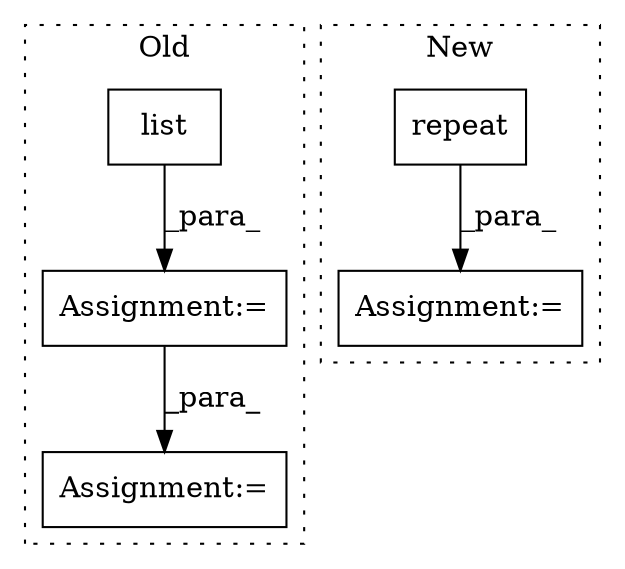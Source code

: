 digraph G {
subgraph cluster0 {
1 [label="list" a="32" s="486,506" l="5,1" shape="box"];
3 [label="Assignment:=" a="7" s="485" l="1" shape="box"];
5 [label="Assignment:=" a="7" s="570,638" l="53,2" shape="box"];
label = "Old";
style="dotted";
}
subgraph cluster1 {
2 [label="repeat" a="32" s="383,422" l="7,1" shape="box"];
4 [label="Assignment:=" a="7" s="376" l="1" shape="box"];
label = "New";
style="dotted";
}
1 -> 3 [label="_para_"];
2 -> 4 [label="_para_"];
3 -> 5 [label="_para_"];
}